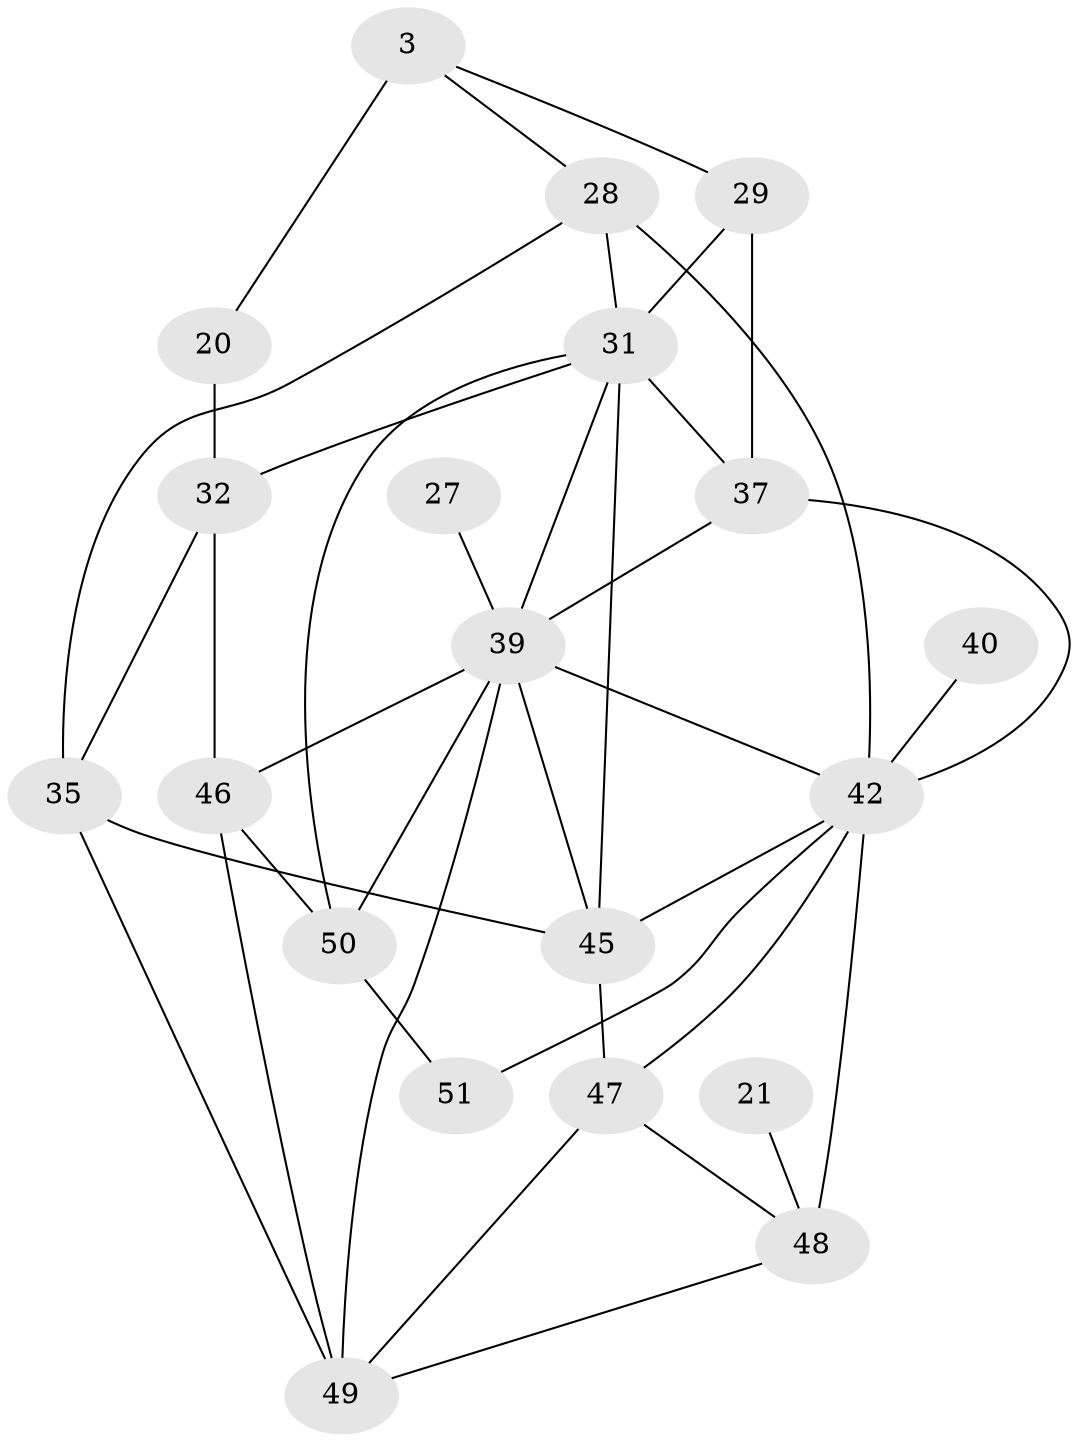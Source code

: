 // original degree distribution, {3: 0.2549019607843137, 4: 0.23529411764705882, 2: 0.17647058823529413, 5: 0.19607843137254902, 1: 0.09803921568627451, 6: 0.0392156862745098}
// Generated by graph-tools (version 1.1) at 2025/43/03/04/25 21:43:57]
// undirected, 20 vertices, 39 edges
graph export_dot {
graph [start="1"]
  node [color=gray90,style=filled];
  3;
  20 [super="+17"];
  21;
  27;
  28 [super="+11"];
  29 [super="+18"];
  31 [super="+1+14"];
  32 [super="+19"];
  35;
  37 [super="+13"];
  39 [super="+23"];
  40;
  42 [super="+25+34"];
  45 [super="+16+24+44"];
  46 [super="+26+38"];
  47 [super="+30"];
  48 [super="+2+33+36+41"];
  49;
  50;
  51;
  3 -- 20 [weight=2];
  3 -- 29;
  3 -- 28;
  20 -- 32 [weight=2];
  21 -- 48;
  27 -- 39;
  28 -- 31;
  28 -- 42 [weight=3];
  28 -- 35;
  29 -- 31 [weight=2];
  29 -- 37 [weight=2];
  31 -- 50;
  31 -- 32 [weight=3];
  31 -- 37 [weight=2];
  31 -- 45 [weight=2];
  31 -- 39;
  32 -- 35;
  32 -- 46;
  35 -- 45 [weight=2];
  35 -- 49;
  37 -- 39;
  37 -- 42 [weight=2];
  39 -- 49;
  39 -- 50;
  39 -- 45;
  39 -- 42;
  39 -- 46;
  40 -- 42;
  42 -- 47;
  42 -- 51;
  42 -- 45;
  42 -- 48 [weight=3];
  45 -- 47 [weight=3];
  46 -- 49;
  46 -- 50;
  47 -- 49;
  47 -- 48;
  48 -- 49;
  50 -- 51;
}
